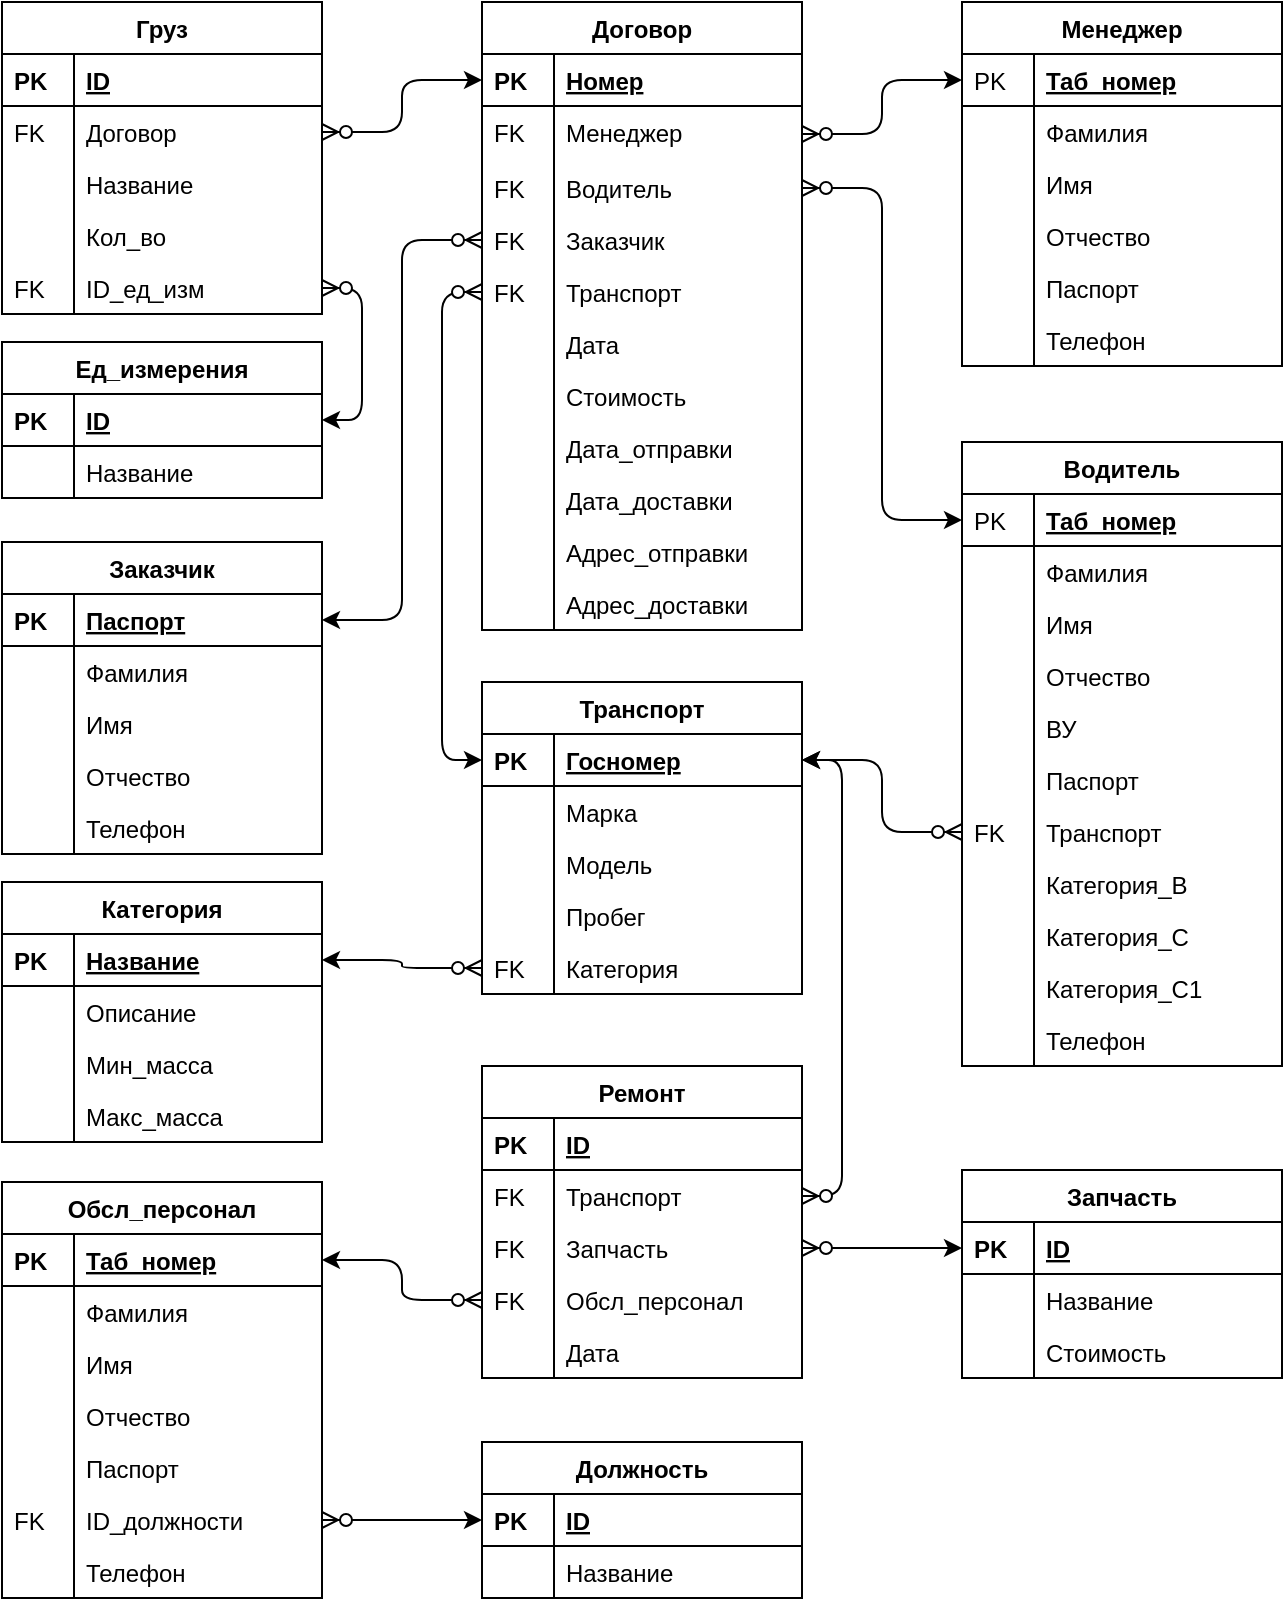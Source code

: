 <mxfile version="13.7.4" type="device"><diagram id="C5RBs43oDa-KdzZeNtuy" name="Page-1"><mxGraphModel dx="1102" dy="611" grid="1" gridSize="10" guides="1" tooltips="1" connect="1" arrows="1" fold="1" page="1" pageScale="1" pageWidth="827" pageHeight="1169" math="0" shadow="0"><root><mxCell id="WIyWlLk6GJQsqaUBKTNV-0"/><mxCell id="WIyWlLk6GJQsqaUBKTNV-1" parent="WIyWlLk6GJQsqaUBKTNV-0"/><mxCell id="RZbKAuipGqXFGb74B5zi-133" value="" style="edgeStyle=orthogonalEdgeStyle;fontSize=12;html=1;endArrow=ERzeroToMany;entryX=0;entryY=0.5;entryDx=0;entryDy=0;endFill=1;startArrow=classic;startFill=1;exitX=1;exitY=0.5;exitDx=0;exitDy=0;" parent="WIyWlLk6GJQsqaUBKTNV-1" source="zkfFHV4jXpPFQw0GAbJ--65" target="CjXxwlO8JUuHFQTUAsa9-0" edge="1"><mxGeometry width="100" height="100" relative="1" as="geometry"><mxPoint x="440" y="290" as="sourcePoint"/><mxPoint x="340" y="320" as="targetPoint"/></mxGeometry></mxCell><mxCell id="RZbKAuipGqXFGb74B5zi-134" value="" style="edgeStyle=orthogonalEdgeStyle;fontSize=12;html=1;endArrow=classic;entryX=0;entryY=0.5;entryDx=0;entryDy=0;exitX=1;exitY=0.5;exitDx=0;exitDy=0;startArrow=ERzeroToMany;startFill=1;endFill=1;" parent="WIyWlLk6GJQsqaUBKTNV-1" source="RZbKAuipGqXFGb74B5zi-53" target="RZbKAuipGqXFGb74B5zi-86" edge="1"><mxGeometry width="100" height="100" relative="1" as="geometry"><mxPoint x="240" y="420" as="sourcePoint"/><mxPoint x="340" y="320" as="targetPoint"/></mxGeometry></mxCell><mxCell id="RZbKAuipGqXFGb74B5zi-135" value="" style="edgeStyle=orthogonalEdgeStyle;fontSize=12;html=1;endArrow=ERzeroToMany;entryX=0;entryY=0.5;entryDx=0;entryDy=0;exitX=1;exitY=0.5;exitDx=0;exitDy=0;endFill=1;startArrow=classic;startFill=1;" parent="WIyWlLk6GJQsqaUBKTNV-1" source="RZbKAuipGqXFGb74B5zi-71" target="RZbKAuipGqXFGb74B5zi-47" edge="1"><mxGeometry width="100" height="100" relative="1" as="geometry"><mxPoint x="240" y="420" as="sourcePoint"/><mxPoint x="340" y="320" as="targetPoint"/></mxGeometry></mxCell><mxCell id="RZbKAuipGqXFGb74B5zi-167" value="" style="edgeStyle=orthogonalEdgeStyle;fontSize=12;html=1;endArrow=classic;endFill=1;entryX=0;entryY=0.5;entryDx=0;entryDy=0;exitX=1;exitY=0.5;exitDx=0;exitDy=0;startArrow=ERzeroToMany;startFill=1;" parent="WIyWlLk6GJQsqaUBKTNV-1" source="jevWr8LiIsWXR-CzZuNq-73" target="zkfFHV4jXpPFQw0GAbJ--52" edge="1"><mxGeometry width="100" height="100" relative="1" as="geometry"><mxPoint x="350" y="360" as="sourcePoint"/><mxPoint x="450" y="260" as="targetPoint"/></mxGeometry></mxCell><mxCell id="RZbKAuipGqXFGb74B5zi-168" value="" style="edgeStyle=orthogonalEdgeStyle;fontSize=12;html=1;endArrow=ERzeroToMany;startArrow=classic;entryX=0;entryY=0.5;entryDx=0;entryDy=0;exitX=1;exitY=0.5;exitDx=0;exitDy=0;endFill=1;startFill=1;" parent="WIyWlLk6GJQsqaUBKTNV-1" source="zkfFHV4jXpPFQw0GAbJ--57" target="jevWr8LiIsWXR-CzZuNq-69" edge="1"><mxGeometry width="100" height="100" relative="1" as="geometry"><mxPoint x="350" y="360" as="sourcePoint"/><mxPoint x="450" y="260" as="targetPoint"/></mxGeometry></mxCell><mxCell id="Z0otHG2LGs4VJHUbk3D7-0" value="" style="edgeStyle=orthogonalEdgeStyle;fontSize=12;html=1;endArrow=classic;endFill=1;startArrow=ERzeroToMany;entryX=0;entryY=0.5;entryDx=0;entryDy=0;exitX=1;exitY=0.5;exitDx=0;exitDy=0;startFill=1;" parent="WIyWlLk6GJQsqaUBKTNV-1" source="wtyavFzoQzrMQ3K-B1Er-0" target="RZbKAuipGqXFGb74B5zi-41" edge="1"><mxGeometry width="100" height="100" relative="1" as="geometry"><mxPoint x="360" y="510" as="sourcePoint"/><mxPoint x="280" y="584" as="targetPoint"/></mxGeometry></mxCell><mxCell id="iIeHCqBe3gL5eVIKo6hS-34" style="edgeStyle=orthogonalEdgeStyle;rounded=1;orthogonalLoop=1;jettySize=auto;html=1;exitX=1;exitY=0.5;exitDx=0;exitDy=0;entryX=0;entryY=0.5;entryDx=0;entryDy=0;endArrow=ERzeroToMany;endFill=1;startArrow=classic;startFill=1;" parent="WIyWlLk6GJQsqaUBKTNV-1" source="iIeHCqBe3gL5eVIKo6hS-20" target="zkfFHV4jXpPFQw0GAbJ--69" edge="1"><mxGeometry relative="1" as="geometry"/></mxCell><mxCell id="wtyavFzoQzrMQ3K-B1Er-4" style="edgeStyle=orthogonalEdgeStyle;rounded=1;orthogonalLoop=1;jettySize=auto;html=1;exitX=1;exitY=0.5;exitDx=0;exitDy=0;entryX=0;entryY=0.5;entryDx=0;entryDy=0;endArrow=classic;endFill=1;startArrow=ERzeroToMany;startFill=1;" parent="WIyWlLk6GJQsqaUBKTNV-1" source="RZbKAuipGqXFGb74B5zi-51" target="RZbKAuipGqXFGb74B5zi-56" edge="1"><mxGeometry relative="1" as="geometry"/></mxCell><mxCell id="RZbKAuipGqXFGb74B5zi-85" value="Менеджер" style="swimlane;fontStyle=1;childLayout=stackLayout;horizontal=1;startSize=26;horizontalStack=0;resizeParent=1;resizeLast=0;collapsible=1;marginBottom=0;rounded=0;shadow=0;strokeWidth=1;" parent="WIyWlLk6GJQsqaUBKTNV-1" vertex="1"><mxGeometry x="520" y="40" width="160" height="182" as="geometry"><mxRectangle x="260" y="270" width="160" height="26" as="alternateBounds"/></mxGeometry></mxCell><mxCell id="RZbKAuipGqXFGb74B5zi-86" value="Таб_номер" style="shape=partialRectangle;top=0;left=0;right=0;bottom=1;align=left;verticalAlign=top;fillColor=none;spacingLeft=40;spacingRight=4;overflow=hidden;rotatable=0;points=[[0,0.5],[1,0.5]];portConstraint=eastwest;dropTarget=0;rounded=0;shadow=0;strokeWidth=1;fontStyle=5" parent="RZbKAuipGqXFGb74B5zi-85" vertex="1"><mxGeometry y="26" width="160" height="26" as="geometry"/></mxCell><mxCell id="RZbKAuipGqXFGb74B5zi-87" value="PK" style="shape=partialRectangle;top=0;left=0;bottom=0;fillColor=none;align=left;verticalAlign=top;spacingLeft=4;spacingRight=4;overflow=hidden;rotatable=0;points=[];portConstraint=eastwest;part=1;" parent="RZbKAuipGqXFGb74B5zi-86" vertex="1" connectable="0"><mxGeometry width="36" height="26" as="geometry"/></mxCell><mxCell id="RZbKAuipGqXFGb74B5zi-88" value="Фамилия" style="shape=partialRectangle;top=0;left=0;right=0;bottom=0;align=left;verticalAlign=top;fillColor=none;spacingLeft=40;spacingRight=4;overflow=hidden;rotatable=0;points=[[0,0.5],[1,0.5]];portConstraint=eastwest;dropTarget=0;rounded=0;shadow=0;strokeWidth=1;" parent="RZbKAuipGqXFGb74B5zi-85" vertex="1"><mxGeometry y="52" width="160" height="26" as="geometry"/></mxCell><mxCell id="RZbKAuipGqXFGb74B5zi-89" value="" style="shape=partialRectangle;top=0;left=0;bottom=0;fillColor=none;align=left;verticalAlign=top;spacingLeft=4;spacingRight=4;overflow=hidden;rotatable=0;points=[];portConstraint=eastwest;part=1;" parent="RZbKAuipGqXFGb74B5zi-88" vertex="1" connectable="0"><mxGeometry width="36" height="26" as="geometry"/></mxCell><mxCell id="RZbKAuipGqXFGb74B5zi-90" value="Имя" style="shape=partialRectangle;top=0;left=0;right=0;bottom=0;align=left;verticalAlign=top;fillColor=none;spacingLeft=40;spacingRight=4;overflow=hidden;rotatable=0;points=[[0,0.5],[1,0.5]];portConstraint=eastwest;dropTarget=0;rounded=0;shadow=0;strokeWidth=1;" parent="RZbKAuipGqXFGb74B5zi-85" vertex="1"><mxGeometry y="78" width="160" height="26" as="geometry"/></mxCell><mxCell id="RZbKAuipGqXFGb74B5zi-91" value="" style="shape=partialRectangle;top=0;left=0;bottom=0;fillColor=none;align=left;verticalAlign=top;spacingLeft=4;spacingRight=4;overflow=hidden;rotatable=0;points=[];portConstraint=eastwest;part=1;" parent="RZbKAuipGqXFGb74B5zi-90" vertex="1" connectable="0"><mxGeometry width="36" height="26" as="geometry"/></mxCell><mxCell id="RZbKAuipGqXFGb74B5zi-92" value="Отчество" style="shape=partialRectangle;top=0;left=0;right=0;bottom=0;align=left;verticalAlign=top;fillColor=none;spacingLeft=40;spacingRight=4;overflow=hidden;rotatable=0;points=[[0,0.5],[1,0.5]];portConstraint=eastwest;dropTarget=0;rounded=0;shadow=0;strokeWidth=1;" parent="RZbKAuipGqXFGb74B5zi-85" vertex="1"><mxGeometry y="104" width="160" height="26" as="geometry"/></mxCell><mxCell id="RZbKAuipGqXFGb74B5zi-93" value="" style="shape=partialRectangle;top=0;left=0;bottom=0;fillColor=none;align=left;verticalAlign=top;spacingLeft=4;spacingRight=4;overflow=hidden;rotatable=0;points=[];portConstraint=eastwest;part=1;" parent="RZbKAuipGqXFGb74B5zi-92" vertex="1" connectable="0"><mxGeometry width="36" height="26" as="geometry"/></mxCell><mxCell id="iIeHCqBe3gL5eVIKo6hS-0" value="Паспорт" style="shape=partialRectangle;top=0;left=0;right=0;bottom=0;align=left;verticalAlign=top;fillColor=none;spacingLeft=40;spacingRight=4;overflow=hidden;rotatable=0;points=[[0,0.5],[1,0.5]];portConstraint=eastwest;dropTarget=0;rounded=0;shadow=0;strokeWidth=1;" parent="RZbKAuipGqXFGb74B5zi-85" vertex="1"><mxGeometry y="130" width="160" height="26" as="geometry"/></mxCell><mxCell id="iIeHCqBe3gL5eVIKo6hS-1" value="" style="shape=partialRectangle;top=0;left=0;bottom=0;fillColor=none;align=left;verticalAlign=top;spacingLeft=4;spacingRight=4;overflow=hidden;rotatable=0;points=[];portConstraint=eastwest;part=1;" parent="iIeHCqBe3gL5eVIKo6hS-0" vertex="1" connectable="0"><mxGeometry width="36" height="26" as="geometry"/></mxCell><mxCell id="iIeHCqBe3gL5eVIKo6hS-4" value="Телефон" style="shape=partialRectangle;top=0;left=0;right=0;bottom=0;align=left;verticalAlign=top;fillColor=none;spacingLeft=40;spacingRight=4;overflow=hidden;rotatable=0;points=[[0,0.5],[1,0.5]];portConstraint=eastwest;dropTarget=0;rounded=0;shadow=0;strokeWidth=1;" parent="RZbKAuipGqXFGb74B5zi-85" vertex="1"><mxGeometry y="156" width="160" height="26" as="geometry"/></mxCell><mxCell id="iIeHCqBe3gL5eVIKo6hS-5" value="" style="shape=partialRectangle;top=0;left=0;bottom=0;fillColor=none;align=left;verticalAlign=top;spacingLeft=4;spacingRight=4;overflow=hidden;rotatable=0;points=[];portConstraint=eastwest;part=1;" parent="iIeHCqBe3gL5eVIKo6hS-4" vertex="1" connectable="0"><mxGeometry width="36" height="26" as="geometry"/></mxCell><mxCell id="RZbKAuipGqXFGb74B5zi-40" value="Договор" style="swimlane;fontStyle=1;childLayout=stackLayout;horizontal=1;startSize=26;horizontalStack=0;resizeParent=1;resizeLast=0;collapsible=1;marginBottom=0;rounded=0;shadow=0;strokeWidth=1;" parent="WIyWlLk6GJQsqaUBKTNV-1" vertex="1"><mxGeometry x="280" y="40" width="160" height="314" as="geometry"><mxRectangle x="260" y="270" width="160" height="26" as="alternateBounds"/></mxGeometry></mxCell><mxCell id="RZbKAuipGqXFGb74B5zi-41" value="Номер" style="shape=partialRectangle;top=0;left=0;right=0;bottom=1;align=left;verticalAlign=top;fillColor=none;spacingLeft=40;spacingRight=4;overflow=hidden;rotatable=0;points=[[0,0.5],[1,0.5]];portConstraint=eastwest;dropTarget=0;rounded=0;shadow=0;strokeWidth=1;fontStyle=5" parent="RZbKAuipGqXFGb74B5zi-40" vertex="1"><mxGeometry y="26" width="160" height="26" as="geometry"/></mxCell><mxCell id="RZbKAuipGqXFGb74B5zi-42" value="PK" style="shape=partialRectangle;top=0;left=0;bottom=0;fillColor=none;align=left;verticalAlign=top;spacingLeft=4;spacingRight=4;overflow=hidden;rotatable=0;points=[];portConstraint=eastwest;part=1;fontStyle=1" parent="RZbKAuipGqXFGb74B5zi-41" vertex="1" connectable="0"><mxGeometry width="36" height="26" as="geometry"/></mxCell><mxCell id="RZbKAuipGqXFGb74B5zi-53" value="Менеджер" style="shape=partialRectangle;top=0;left=0;right=0;bottom=0;align=left;verticalAlign=top;fillColor=none;spacingLeft=40;spacingRight=4;overflow=hidden;rotatable=0;points=[[0,0.5],[1,0.5]];portConstraint=eastwest;dropTarget=0;rounded=0;shadow=0;strokeWidth=1;" parent="RZbKAuipGqXFGb74B5zi-40" vertex="1"><mxGeometry y="52" width="160" height="28" as="geometry"/></mxCell><mxCell id="RZbKAuipGqXFGb74B5zi-54" value="FK" style="shape=partialRectangle;top=0;left=0;bottom=0;fillColor=none;align=left;verticalAlign=top;spacingLeft=4;spacingRight=4;overflow=hidden;rotatable=0;points=[];portConstraint=eastwest;part=1;" parent="RZbKAuipGqXFGb74B5zi-53" vertex="1" connectable="0"><mxGeometry width="36" height="28" as="geometry"/></mxCell><mxCell id="RZbKAuipGqXFGb74B5zi-51" value="Водитель" style="shape=partialRectangle;top=0;left=0;right=0;bottom=0;align=left;verticalAlign=top;fillColor=none;spacingLeft=40;spacingRight=4;overflow=hidden;rotatable=0;points=[[0,0.5],[1,0.5]];portConstraint=eastwest;dropTarget=0;rounded=0;shadow=0;strokeWidth=1;" parent="RZbKAuipGqXFGb74B5zi-40" vertex="1"><mxGeometry y="80" width="160" height="26" as="geometry"/></mxCell><mxCell id="RZbKAuipGqXFGb74B5zi-52" value="FK" style="shape=partialRectangle;top=0;left=0;bottom=0;fillColor=none;align=left;verticalAlign=top;spacingLeft=4;spacingRight=4;overflow=hidden;rotatable=0;points=[];portConstraint=eastwest;part=1;" parent="RZbKAuipGqXFGb74B5zi-51" vertex="1" connectable="0"><mxGeometry width="36" height="26" as="geometry"/></mxCell><mxCell id="RZbKAuipGqXFGb74B5zi-47" value="Заказчик" style="shape=partialRectangle;top=0;left=0;right=0;bottom=0;align=left;verticalAlign=top;fillColor=none;spacingLeft=40;spacingRight=4;overflow=hidden;rotatable=0;points=[[0,0.5],[1,0.5]];portConstraint=eastwest;dropTarget=0;rounded=0;shadow=0;strokeWidth=1;" parent="RZbKAuipGqXFGb74B5zi-40" vertex="1"><mxGeometry y="106" width="160" height="26" as="geometry"/></mxCell><mxCell id="RZbKAuipGqXFGb74B5zi-48" value="FK" style="shape=partialRectangle;top=0;left=0;bottom=0;fillColor=none;align=left;verticalAlign=top;spacingLeft=4;spacingRight=4;overflow=hidden;rotatable=0;points=[];portConstraint=eastwest;part=1;" parent="RZbKAuipGqXFGb74B5zi-47" vertex="1" connectable="0"><mxGeometry width="36" height="26" as="geometry"/></mxCell><mxCell id="RZbKAuipGqXFGb74B5zi-49" value="Транспорт" style="shape=partialRectangle;top=0;left=0;right=0;bottom=0;align=left;verticalAlign=top;fillColor=none;spacingLeft=40;spacingRight=4;overflow=hidden;rotatable=0;points=[[0,0.5],[1,0.5]];portConstraint=eastwest;dropTarget=0;rounded=0;shadow=0;strokeWidth=1;" parent="RZbKAuipGqXFGb74B5zi-40" vertex="1"><mxGeometry y="132" width="160" height="26" as="geometry"/></mxCell><mxCell id="RZbKAuipGqXFGb74B5zi-50" value="FK" style="shape=partialRectangle;top=0;left=0;bottom=0;fillColor=none;align=left;verticalAlign=top;spacingLeft=4;spacingRight=4;overflow=hidden;rotatable=0;points=[];portConstraint=eastwest;part=1;" parent="RZbKAuipGqXFGb74B5zi-49" vertex="1" connectable="0"><mxGeometry width="36" height="26" as="geometry"/></mxCell><mxCell id="iIeHCqBe3gL5eVIKo6hS-57" value="Дата" style="shape=partialRectangle;top=0;left=0;right=0;bottom=0;align=left;verticalAlign=top;fillColor=none;spacingLeft=40;spacingRight=4;overflow=hidden;rotatable=0;points=[[0,0.5],[1,0.5]];portConstraint=eastwest;dropTarget=0;rounded=0;shadow=0;strokeWidth=1;" parent="RZbKAuipGqXFGb74B5zi-40" vertex="1"><mxGeometry y="158" width="160" height="26" as="geometry"/></mxCell><mxCell id="iIeHCqBe3gL5eVIKo6hS-58" value="" style="shape=partialRectangle;top=0;left=0;bottom=0;fillColor=none;align=left;verticalAlign=top;spacingLeft=4;spacingRight=4;overflow=hidden;rotatable=0;points=[];portConstraint=eastwest;part=1;" parent="iIeHCqBe3gL5eVIKo6hS-57" vertex="1" connectable="0"><mxGeometry width="36" height="26" as="geometry"/></mxCell><mxCell id="iIeHCqBe3gL5eVIKo6hS-43" value="Стоимость" style="shape=partialRectangle;top=0;left=0;right=0;bottom=0;align=left;verticalAlign=top;fillColor=none;spacingLeft=40;spacingRight=4;overflow=hidden;rotatable=0;points=[[0,0.5],[1,0.5]];portConstraint=eastwest;dropTarget=0;rounded=0;shadow=0;strokeWidth=1;" parent="RZbKAuipGqXFGb74B5zi-40" vertex="1"><mxGeometry y="184" width="160" height="26" as="geometry"/></mxCell><mxCell id="iIeHCqBe3gL5eVIKo6hS-44" value="" style="shape=partialRectangle;top=0;left=0;bottom=0;fillColor=none;align=left;verticalAlign=top;spacingLeft=4;spacingRight=4;overflow=hidden;rotatable=0;points=[];portConstraint=eastwest;part=1;" parent="iIeHCqBe3gL5eVIKo6hS-43" vertex="1" connectable="0"><mxGeometry width="36" height="26" as="geometry"/></mxCell><mxCell id="RZbKAuipGqXFGb74B5zi-184" value="Дата_отправки" style="shape=partialRectangle;top=0;left=0;right=0;bottom=0;align=left;verticalAlign=top;fillColor=none;spacingLeft=40;spacingRight=4;overflow=hidden;rotatable=0;points=[[0,0.5],[1,0.5]];portConstraint=eastwest;dropTarget=0;rounded=0;shadow=0;strokeWidth=1;" parent="RZbKAuipGqXFGb74B5zi-40" vertex="1"><mxGeometry y="210" width="160" height="26" as="geometry"/></mxCell><mxCell id="RZbKAuipGqXFGb74B5zi-185" value="" style="shape=partialRectangle;top=0;left=0;bottom=0;fillColor=none;align=left;verticalAlign=top;spacingLeft=4;spacingRight=4;overflow=hidden;rotatable=0;points=[];portConstraint=eastwest;part=1;" parent="RZbKAuipGqXFGb74B5zi-184" vertex="1" connectable="0"><mxGeometry width="36" height="26" as="geometry"/></mxCell><mxCell id="RZbKAuipGqXFGb74B5zi-43" value="Дата_доставки" style="shape=partialRectangle;top=0;left=0;right=0;bottom=0;align=left;verticalAlign=top;fillColor=none;spacingLeft=40;spacingRight=4;overflow=hidden;rotatable=0;points=[[0,0.5],[1,0.5]];portConstraint=eastwest;dropTarget=0;rounded=0;shadow=0;strokeWidth=1;" parent="RZbKAuipGqXFGb74B5zi-40" vertex="1"><mxGeometry y="236" width="160" height="26" as="geometry"/></mxCell><mxCell id="RZbKAuipGqXFGb74B5zi-44" value="" style="shape=partialRectangle;top=0;left=0;bottom=0;fillColor=none;align=left;verticalAlign=top;spacingLeft=4;spacingRight=4;overflow=hidden;rotatable=0;points=[];portConstraint=eastwest;part=1;" parent="RZbKAuipGqXFGb74B5zi-43" vertex="1" connectable="0"><mxGeometry width="36" height="26" as="geometry"/></mxCell><mxCell id="iIeHCqBe3gL5eVIKo6hS-59" value="Адрес_отправки" style="shape=partialRectangle;top=0;left=0;right=0;bottom=0;align=left;verticalAlign=top;fillColor=none;spacingLeft=40;spacingRight=4;overflow=hidden;rotatable=0;points=[[0,0.5],[1,0.5]];portConstraint=eastwest;dropTarget=0;rounded=0;shadow=0;strokeWidth=1;" parent="RZbKAuipGqXFGb74B5zi-40" vertex="1"><mxGeometry y="262" width="160" height="26" as="geometry"/></mxCell><mxCell id="iIeHCqBe3gL5eVIKo6hS-60" value="" style="shape=partialRectangle;top=0;left=0;bottom=0;fillColor=none;align=left;verticalAlign=top;spacingLeft=4;spacingRight=4;overflow=hidden;rotatable=0;points=[];portConstraint=eastwest;part=1;" parent="iIeHCqBe3gL5eVIKo6hS-59" vertex="1" connectable="0"><mxGeometry width="36" height="26" as="geometry"/></mxCell><mxCell id="6SCADVJIrrYmGgdTXwZJ-0" value="Адрес_доставки" style="shape=partialRectangle;top=0;left=0;right=0;bottom=0;align=left;verticalAlign=top;fillColor=none;spacingLeft=40;spacingRight=4;overflow=hidden;rotatable=0;points=[[0,0.5],[1,0.5]];portConstraint=eastwest;dropTarget=0;rounded=0;shadow=0;strokeWidth=1;" parent="RZbKAuipGqXFGb74B5zi-40" vertex="1"><mxGeometry y="288" width="160" height="26" as="geometry"/></mxCell><mxCell id="6SCADVJIrrYmGgdTXwZJ-1" value="" style="shape=partialRectangle;top=0;left=0;bottom=0;fillColor=none;align=left;verticalAlign=top;spacingLeft=4;spacingRight=4;overflow=hidden;rotatable=0;points=[];portConstraint=eastwest;part=1;" parent="6SCADVJIrrYmGgdTXwZJ-0" vertex="1" connectable="0"><mxGeometry width="36" height="26" as="geometry"/></mxCell><mxCell id="RZbKAuipGqXFGb74B5zi-100" value="Груз" style="swimlane;fontStyle=1;childLayout=stackLayout;horizontal=1;startSize=26;horizontalStack=0;resizeParent=1;resizeLast=0;collapsible=1;marginBottom=0;rounded=0;shadow=0;strokeWidth=1;" parent="WIyWlLk6GJQsqaUBKTNV-1" vertex="1"><mxGeometry x="40" y="40" width="160" height="156" as="geometry"><mxRectangle x="260" y="270" width="160" height="26" as="alternateBounds"/></mxGeometry></mxCell><mxCell id="RZbKAuipGqXFGb74B5zi-101" value="ID" style="shape=partialRectangle;top=0;left=0;right=0;bottom=1;align=left;verticalAlign=top;fillColor=none;spacingLeft=40;spacingRight=4;overflow=hidden;rotatable=0;points=[[0,0.5],[1,0.5]];portConstraint=eastwest;dropTarget=0;rounded=0;shadow=0;strokeWidth=1;fontStyle=5" parent="RZbKAuipGqXFGb74B5zi-100" vertex="1"><mxGeometry y="26" width="160" height="26" as="geometry"/></mxCell><mxCell id="RZbKAuipGqXFGb74B5zi-102" value="PK" style="shape=partialRectangle;top=0;left=0;bottom=0;fillColor=none;align=left;verticalAlign=top;spacingLeft=4;spacingRight=4;overflow=hidden;rotatable=0;points=[];portConstraint=eastwest;part=1;fontStyle=1" parent="RZbKAuipGqXFGb74B5zi-101" vertex="1" connectable="0"><mxGeometry width="36" height="26" as="geometry"/></mxCell><mxCell id="wtyavFzoQzrMQ3K-B1Er-0" value="Договор" style="shape=partialRectangle;top=0;left=0;right=0;bottom=0;align=left;verticalAlign=top;fillColor=none;spacingLeft=40;spacingRight=4;overflow=hidden;rotatable=0;points=[[0,0.5],[1,0.5]];portConstraint=eastwest;dropTarget=0;rounded=0;shadow=0;strokeWidth=1;" parent="RZbKAuipGqXFGb74B5zi-100" vertex="1"><mxGeometry y="52" width="160" height="26" as="geometry"/></mxCell><mxCell id="wtyavFzoQzrMQ3K-B1Er-1" value="FK" style="shape=partialRectangle;top=0;left=0;bottom=0;fillColor=none;align=left;verticalAlign=top;spacingLeft=4;spacingRight=4;overflow=hidden;rotatable=0;points=[];portConstraint=eastwest;part=1;" parent="wtyavFzoQzrMQ3K-B1Er-0" vertex="1" connectable="0"><mxGeometry width="36" height="26" as="geometry"/></mxCell><mxCell id="RZbKAuipGqXFGb74B5zi-103" value="Название" style="shape=partialRectangle;top=0;left=0;right=0;bottom=0;align=left;verticalAlign=top;fillColor=none;spacingLeft=40;spacingRight=4;overflow=hidden;rotatable=0;points=[[0,0.5],[1,0.5]];portConstraint=eastwest;dropTarget=0;rounded=0;shadow=0;strokeWidth=1;" parent="RZbKAuipGqXFGb74B5zi-100" vertex="1"><mxGeometry y="78" width="160" height="26" as="geometry"/></mxCell><mxCell id="RZbKAuipGqXFGb74B5zi-104" value="" style="shape=partialRectangle;top=0;left=0;bottom=0;fillColor=none;align=left;verticalAlign=top;spacingLeft=4;spacingRight=4;overflow=hidden;rotatable=0;points=[];portConstraint=eastwest;part=1;" parent="RZbKAuipGqXFGb74B5zi-103" vertex="1" connectable="0"><mxGeometry width="36" height="26" as="geometry"/></mxCell><mxCell id="wtyavFzoQzrMQ3K-B1Er-2" value="Кол_во" style="shape=partialRectangle;top=0;left=0;right=0;bottom=0;align=left;verticalAlign=top;fillColor=none;spacingLeft=40;spacingRight=4;overflow=hidden;rotatable=0;points=[[0,0.5],[1,0.5]];portConstraint=eastwest;dropTarget=0;rounded=0;shadow=0;strokeWidth=1;" parent="RZbKAuipGqXFGb74B5zi-100" vertex="1"><mxGeometry y="104" width="160" height="26" as="geometry"/></mxCell><mxCell id="wtyavFzoQzrMQ3K-B1Er-3" value="" style="shape=partialRectangle;top=0;left=0;bottom=0;fillColor=none;align=left;verticalAlign=top;spacingLeft=4;spacingRight=4;overflow=hidden;rotatable=0;points=[];portConstraint=eastwest;part=1;" parent="wtyavFzoQzrMQ3K-B1Er-2" vertex="1" connectable="0"><mxGeometry width="36" height="26" as="geometry"/></mxCell><mxCell id="iIeHCqBe3gL5eVIKo6hS-45" value="ID_ед_изм" style="shape=partialRectangle;top=0;left=0;right=0;bottom=0;align=left;verticalAlign=top;fillColor=none;spacingLeft=40;spacingRight=4;overflow=hidden;rotatable=0;points=[[0,0.5],[1,0.5]];portConstraint=eastwest;dropTarget=0;rounded=0;shadow=0;strokeWidth=1;" parent="RZbKAuipGqXFGb74B5zi-100" vertex="1"><mxGeometry y="130" width="160" height="26" as="geometry"/></mxCell><mxCell id="iIeHCqBe3gL5eVIKo6hS-46" value="FK" style="shape=partialRectangle;top=0;left=0;bottom=0;fillColor=none;align=left;verticalAlign=top;spacingLeft=4;spacingRight=4;overflow=hidden;rotatable=0;points=[];portConstraint=eastwest;part=1;" parent="iIeHCqBe3gL5eVIKo6hS-45" vertex="1" connectable="0"><mxGeometry width="36" height="26" as="geometry"/></mxCell><mxCell id="RZbKAuipGqXFGb74B5zi-55" value="Водитель" style="swimlane;fontStyle=1;childLayout=stackLayout;horizontal=1;startSize=26;horizontalStack=0;resizeParent=1;resizeLast=0;collapsible=1;marginBottom=0;rounded=0;shadow=0;strokeWidth=1;" parent="WIyWlLk6GJQsqaUBKTNV-1" vertex="1"><mxGeometry x="520" y="260" width="160" height="312" as="geometry"><mxRectangle x="260" y="270" width="160" height="26" as="alternateBounds"/></mxGeometry></mxCell><mxCell id="RZbKAuipGqXFGb74B5zi-56" value="Таб_номер" style="shape=partialRectangle;top=0;left=0;right=0;bottom=1;align=left;verticalAlign=top;fillColor=none;spacingLeft=40;spacingRight=4;overflow=hidden;rotatable=0;points=[[0,0.5],[1,0.5]];portConstraint=eastwest;dropTarget=0;rounded=0;shadow=0;strokeWidth=1;fontStyle=5" parent="RZbKAuipGqXFGb74B5zi-55" vertex="1"><mxGeometry y="26" width="160" height="26" as="geometry"/></mxCell><mxCell id="RZbKAuipGqXFGb74B5zi-57" value="PK" style="shape=partialRectangle;top=0;left=0;bottom=0;fillColor=none;align=left;verticalAlign=top;spacingLeft=4;spacingRight=4;overflow=hidden;rotatable=0;points=[];portConstraint=eastwest;part=1;" parent="RZbKAuipGqXFGb74B5zi-56" vertex="1" connectable="0"><mxGeometry width="36" height="26" as="geometry"/></mxCell><mxCell id="RZbKAuipGqXFGb74B5zi-58" value="Фамилия" style="shape=partialRectangle;top=0;left=0;right=0;bottom=0;align=left;verticalAlign=top;fillColor=none;spacingLeft=40;spacingRight=4;overflow=hidden;rotatable=0;points=[[0,0.5],[1,0.5]];portConstraint=eastwest;dropTarget=0;rounded=0;shadow=0;strokeWidth=1;" parent="RZbKAuipGqXFGb74B5zi-55" vertex="1"><mxGeometry y="52" width="160" height="26" as="geometry"/></mxCell><mxCell id="RZbKAuipGqXFGb74B5zi-59" value="" style="shape=partialRectangle;top=0;left=0;bottom=0;fillColor=none;align=left;verticalAlign=top;spacingLeft=4;spacingRight=4;overflow=hidden;rotatable=0;points=[];portConstraint=eastwest;part=1;" parent="RZbKAuipGqXFGb74B5zi-58" vertex="1" connectable="0"><mxGeometry width="36" height="26" as="geometry"/></mxCell><mxCell id="RZbKAuipGqXFGb74B5zi-60" value="Имя" style="shape=partialRectangle;top=0;left=0;right=0;bottom=0;align=left;verticalAlign=top;fillColor=none;spacingLeft=40;spacingRight=4;overflow=hidden;rotatable=0;points=[[0,0.5],[1,0.5]];portConstraint=eastwest;dropTarget=0;rounded=0;shadow=0;strokeWidth=1;" parent="RZbKAuipGqXFGb74B5zi-55" vertex="1"><mxGeometry y="78" width="160" height="26" as="geometry"/></mxCell><mxCell id="RZbKAuipGqXFGb74B5zi-61" value="" style="shape=partialRectangle;top=0;left=0;bottom=0;fillColor=none;align=left;verticalAlign=top;spacingLeft=4;spacingRight=4;overflow=hidden;rotatable=0;points=[];portConstraint=eastwest;part=1;" parent="RZbKAuipGqXFGb74B5zi-60" vertex="1" connectable="0"><mxGeometry width="36" height="26" as="geometry"/></mxCell><mxCell id="RZbKAuipGqXFGb74B5zi-62" value="Отчество" style="shape=partialRectangle;top=0;left=0;right=0;bottom=0;align=left;verticalAlign=top;fillColor=none;spacingLeft=40;spacingRight=4;overflow=hidden;rotatable=0;points=[[0,0.5],[1,0.5]];portConstraint=eastwest;dropTarget=0;rounded=0;shadow=0;strokeWidth=1;" parent="RZbKAuipGqXFGb74B5zi-55" vertex="1"><mxGeometry y="104" width="160" height="26" as="geometry"/></mxCell><mxCell id="RZbKAuipGqXFGb74B5zi-63" value="" style="shape=partialRectangle;top=0;left=0;bottom=0;fillColor=none;align=left;verticalAlign=top;spacingLeft=4;spacingRight=4;overflow=hidden;rotatable=0;points=[];portConstraint=eastwest;part=1;" parent="RZbKAuipGqXFGb74B5zi-62" vertex="1" connectable="0"><mxGeometry width="36" height="26" as="geometry"/></mxCell><mxCell id="RZbKAuipGqXFGb74B5zi-68" value="ВУ" style="shape=partialRectangle;top=0;left=0;right=0;bottom=0;align=left;verticalAlign=top;fillColor=none;spacingLeft=40;spacingRight=4;overflow=hidden;rotatable=0;points=[[0,0.5],[1,0.5]];portConstraint=eastwest;dropTarget=0;rounded=0;shadow=0;strokeWidth=1;" parent="RZbKAuipGqXFGb74B5zi-55" vertex="1"><mxGeometry y="130" width="160" height="26" as="geometry"/></mxCell><mxCell id="RZbKAuipGqXFGb74B5zi-69" value="" style="shape=partialRectangle;top=0;left=0;bottom=0;fillColor=none;align=left;verticalAlign=top;spacingLeft=4;spacingRight=4;overflow=hidden;rotatable=0;points=[];portConstraint=eastwest;part=1;" parent="RZbKAuipGqXFGb74B5zi-68" vertex="1" connectable="0"><mxGeometry width="36" height="26" as="geometry"/></mxCell><mxCell id="iIeHCqBe3gL5eVIKo6hS-6" value="Паспорт" style="shape=partialRectangle;top=0;left=0;right=0;bottom=0;align=left;verticalAlign=top;fillColor=none;spacingLeft=40;spacingRight=4;overflow=hidden;rotatable=0;points=[[0,0.5],[1,0.5]];portConstraint=eastwest;dropTarget=0;rounded=0;shadow=0;strokeWidth=1;" parent="RZbKAuipGqXFGb74B5zi-55" vertex="1"><mxGeometry y="156" width="160" height="26" as="geometry"/></mxCell><mxCell id="iIeHCqBe3gL5eVIKo6hS-7" value="" style="shape=partialRectangle;top=0;left=0;bottom=0;fillColor=none;align=left;verticalAlign=top;spacingLeft=4;spacingRight=4;overflow=hidden;rotatable=0;points=[];portConstraint=eastwest;part=1;" parent="iIeHCqBe3gL5eVIKo6hS-6" vertex="1" connectable="0"><mxGeometry width="36" height="26" as="geometry"/></mxCell><mxCell id="CjXxwlO8JUuHFQTUAsa9-0" value="Транспорт" style="shape=partialRectangle;top=0;left=0;right=0;bottom=0;align=left;verticalAlign=top;fillColor=none;spacingLeft=40;spacingRight=4;overflow=hidden;rotatable=0;points=[[0,0.5],[1,0.5]];portConstraint=eastwest;dropTarget=0;rounded=0;shadow=0;strokeWidth=1;" parent="RZbKAuipGqXFGb74B5zi-55" vertex="1"><mxGeometry y="182" width="160" height="26" as="geometry"/></mxCell><mxCell id="CjXxwlO8JUuHFQTUAsa9-1" value="FK" style="shape=partialRectangle;top=0;left=0;bottom=0;fillColor=none;align=left;verticalAlign=top;spacingLeft=4;spacingRight=4;overflow=hidden;rotatable=0;points=[];portConstraint=eastwest;part=1;" parent="CjXxwlO8JUuHFQTUAsa9-0" vertex="1" connectable="0"><mxGeometry width="36" height="26" as="geometry"/></mxCell><mxCell id="iIeHCqBe3gL5eVIKo6hS-8" value="Категория_B" style="shape=partialRectangle;top=0;left=0;right=0;bottom=0;align=left;verticalAlign=top;fillColor=none;spacingLeft=40;spacingRight=4;overflow=hidden;rotatable=0;points=[[0,0.5],[1,0.5]];portConstraint=eastwest;dropTarget=0;rounded=0;shadow=0;strokeWidth=1;" parent="RZbKAuipGqXFGb74B5zi-55" vertex="1"><mxGeometry y="208" width="160" height="26" as="geometry"/></mxCell><mxCell id="iIeHCqBe3gL5eVIKo6hS-9" value="" style="shape=partialRectangle;top=0;left=0;bottom=0;fillColor=none;align=left;verticalAlign=top;spacingLeft=4;spacingRight=4;overflow=hidden;rotatable=0;points=[];portConstraint=eastwest;part=1;" parent="iIeHCqBe3gL5eVIKo6hS-8" vertex="1" connectable="0"><mxGeometry width="36" height="26" as="geometry"/></mxCell><mxCell id="iIeHCqBe3gL5eVIKo6hS-11" value="Категория_C" style="shape=partialRectangle;top=0;left=0;right=0;bottom=0;align=left;verticalAlign=top;fillColor=none;spacingLeft=40;spacingRight=4;overflow=hidden;rotatable=0;points=[[0,0.5],[1,0.5]];portConstraint=eastwest;dropTarget=0;rounded=0;shadow=0;strokeWidth=1;" parent="RZbKAuipGqXFGb74B5zi-55" vertex="1"><mxGeometry y="234" width="160" height="26" as="geometry"/></mxCell><mxCell id="iIeHCqBe3gL5eVIKo6hS-12" value="" style="shape=partialRectangle;top=0;left=0;bottom=0;fillColor=none;align=left;verticalAlign=top;spacingLeft=4;spacingRight=4;overflow=hidden;rotatable=0;points=[];portConstraint=eastwest;part=1;" parent="iIeHCqBe3gL5eVIKo6hS-11" vertex="1" connectable="0"><mxGeometry width="36" height="26" as="geometry"/></mxCell><mxCell id="iIeHCqBe3gL5eVIKo6hS-41" value="Категория_C1" style="shape=partialRectangle;top=0;left=0;right=0;bottom=0;align=left;verticalAlign=top;fillColor=none;spacingLeft=40;spacingRight=4;overflow=hidden;rotatable=0;points=[[0,0.5],[1,0.5]];portConstraint=eastwest;dropTarget=0;rounded=0;shadow=0;strokeWidth=1;" parent="RZbKAuipGqXFGb74B5zi-55" vertex="1"><mxGeometry y="260" width="160" height="26" as="geometry"/></mxCell><mxCell id="iIeHCqBe3gL5eVIKo6hS-42" value="" style="shape=partialRectangle;top=0;left=0;bottom=0;fillColor=none;align=left;verticalAlign=top;spacingLeft=4;spacingRight=4;overflow=hidden;rotatable=0;points=[];portConstraint=eastwest;part=1;" parent="iIeHCqBe3gL5eVIKo6hS-41" vertex="1" connectable="0"><mxGeometry width="36" height="26" as="geometry"/></mxCell><mxCell id="iIeHCqBe3gL5eVIKo6hS-17" value="Телефон" style="shape=partialRectangle;top=0;left=0;right=0;bottom=0;align=left;verticalAlign=top;fillColor=none;spacingLeft=40;spacingRight=4;overflow=hidden;rotatable=0;points=[[0,0.5],[1,0.5]];portConstraint=eastwest;dropTarget=0;rounded=0;shadow=0;strokeWidth=1;" parent="RZbKAuipGqXFGb74B5zi-55" vertex="1"><mxGeometry y="286" width="160" height="26" as="geometry"/></mxCell><mxCell id="iIeHCqBe3gL5eVIKo6hS-18" value="" style="shape=partialRectangle;top=0;left=0;bottom=0;fillColor=none;align=left;verticalAlign=top;spacingLeft=4;spacingRight=4;overflow=hidden;rotatable=0;points=[];portConstraint=eastwest;part=1;" parent="iIeHCqBe3gL5eVIKo6hS-17" vertex="1" connectable="0"><mxGeometry width="36" height="26" as="geometry"/></mxCell><mxCell id="wtyavFzoQzrMQ3K-B1Er-5" style="edgeStyle=orthogonalEdgeStyle;rounded=1;orthogonalLoop=1;jettySize=auto;html=1;exitX=0;exitY=0.5;exitDx=0;exitDy=0;entryX=0;entryY=0.5;entryDx=0;entryDy=0;startArrow=ERzeroToMany;startFill=1;endArrow=classic;endFill=1;" parent="WIyWlLk6GJQsqaUBKTNV-1" source="RZbKAuipGqXFGb74B5zi-49" target="zkfFHV4jXpPFQw0GAbJ--65" edge="1"><mxGeometry relative="1" as="geometry"/></mxCell><mxCell id="wtyavFzoQzrMQ3K-B1Er-6" style="edgeStyle=orthogonalEdgeStyle;rounded=1;orthogonalLoop=1;jettySize=auto;html=1;exitX=1;exitY=0.5;exitDx=0;exitDy=0;entryX=1;entryY=0.5;entryDx=0;entryDy=0;startArrow=ERzeroToMany;startFill=1;endArrow=classic;endFill=1;" parent="WIyWlLk6GJQsqaUBKTNV-1" source="jevWr8LiIsWXR-CzZuNq-71" target="zkfFHV4jXpPFQw0GAbJ--65" edge="1"><mxGeometry relative="1" as="geometry"/></mxCell><mxCell id="zkfFHV4jXpPFQw0GAbJ--56" value="Обсл_персонал" style="swimlane;fontStyle=1;childLayout=stackLayout;horizontal=1;startSize=26;horizontalStack=0;resizeParent=1;resizeLast=0;collapsible=1;marginBottom=0;rounded=0;shadow=0;strokeWidth=1;" parent="WIyWlLk6GJQsqaUBKTNV-1" vertex="1"><mxGeometry x="40" y="630" width="160" height="208" as="geometry"><mxRectangle x="260" y="80" width="160" height="26" as="alternateBounds"/></mxGeometry></mxCell><mxCell id="zkfFHV4jXpPFQw0GAbJ--57" value="Таб_номер" style="shape=partialRectangle;top=0;left=0;right=0;bottom=1;align=left;verticalAlign=top;fillColor=none;spacingLeft=40;spacingRight=4;overflow=hidden;rotatable=0;points=[[0,0.5],[1,0.5]];portConstraint=eastwest;dropTarget=0;rounded=0;shadow=0;strokeWidth=1;fontStyle=5" parent="zkfFHV4jXpPFQw0GAbJ--56" vertex="1"><mxGeometry y="26" width="160" height="26" as="geometry"/></mxCell><mxCell id="zkfFHV4jXpPFQw0GAbJ--58" value="PK" style="shape=partialRectangle;top=0;left=0;bottom=0;fillColor=none;align=left;verticalAlign=top;spacingLeft=4;spacingRight=4;overflow=hidden;rotatable=0;points=[];portConstraint=eastwest;part=1;fontStyle=1" parent="zkfFHV4jXpPFQw0GAbJ--57" vertex="1" connectable="0"><mxGeometry width="36" height="26" as="geometry"/></mxCell><mxCell id="zkfFHV4jXpPFQw0GAbJ--59" value="Фамилия" style="shape=partialRectangle;top=0;left=0;right=0;bottom=0;align=left;verticalAlign=top;fillColor=none;spacingLeft=40;spacingRight=4;overflow=hidden;rotatable=0;points=[[0,0.5],[1,0.5]];portConstraint=eastwest;dropTarget=0;rounded=0;shadow=0;strokeWidth=1;" parent="zkfFHV4jXpPFQw0GAbJ--56" vertex="1"><mxGeometry y="52" width="160" height="26" as="geometry"/></mxCell><mxCell id="zkfFHV4jXpPFQw0GAbJ--60" value="" style="shape=partialRectangle;top=0;left=0;bottom=0;fillColor=none;align=left;verticalAlign=top;spacingLeft=4;spacingRight=4;overflow=hidden;rotatable=0;points=[];portConstraint=eastwest;part=1;" parent="zkfFHV4jXpPFQw0GAbJ--59" vertex="1" connectable="0"><mxGeometry width="36" height="26" as="geometry"/></mxCell><mxCell id="zkfFHV4jXpPFQw0GAbJ--61" value="Имя" style="shape=partialRectangle;top=0;left=0;right=0;bottom=0;align=left;verticalAlign=top;fillColor=none;spacingLeft=40;spacingRight=4;overflow=hidden;rotatable=0;points=[[0,0.5],[1,0.5]];portConstraint=eastwest;dropTarget=0;rounded=0;shadow=0;strokeWidth=1;" parent="zkfFHV4jXpPFQw0GAbJ--56" vertex="1"><mxGeometry y="78" width="160" height="26" as="geometry"/></mxCell><mxCell id="zkfFHV4jXpPFQw0GAbJ--62" value="" style="shape=partialRectangle;top=0;left=0;bottom=0;fillColor=none;align=left;verticalAlign=top;spacingLeft=4;spacingRight=4;overflow=hidden;rotatable=0;points=[];portConstraint=eastwest;part=1;" parent="zkfFHV4jXpPFQw0GAbJ--61" vertex="1" connectable="0"><mxGeometry width="36" height="26" as="geometry"/></mxCell><mxCell id="RZbKAuipGqXFGb74B5zi-12" value="Отчество" style="shape=partialRectangle;top=0;left=0;right=0;bottom=0;align=left;verticalAlign=top;fillColor=none;spacingLeft=40;spacingRight=4;overflow=hidden;rotatable=0;points=[[0,0.5],[1,0.5]];portConstraint=eastwest;dropTarget=0;rounded=0;shadow=0;strokeWidth=1;" parent="zkfFHV4jXpPFQw0GAbJ--56" vertex="1"><mxGeometry y="104" width="160" height="26" as="geometry"/></mxCell><mxCell id="RZbKAuipGqXFGb74B5zi-13" value="" style="shape=partialRectangle;top=0;left=0;bottom=0;fillColor=none;align=left;verticalAlign=top;spacingLeft=4;spacingRight=4;overflow=hidden;rotatable=0;points=[];portConstraint=eastwest;part=1;" parent="RZbKAuipGqXFGb74B5zi-12" vertex="1" connectable="0"><mxGeometry width="36" height="26" as="geometry"/></mxCell><mxCell id="iIeHCqBe3gL5eVIKo6hS-53" value="Паспорт" style="shape=partialRectangle;top=0;left=0;right=0;bottom=0;align=left;verticalAlign=top;fillColor=none;spacingLeft=40;spacingRight=4;overflow=hidden;rotatable=0;points=[[0,0.5],[1,0.5]];portConstraint=eastwest;dropTarget=0;rounded=0;shadow=0;strokeWidth=1;" parent="zkfFHV4jXpPFQw0GAbJ--56" vertex="1"><mxGeometry y="130" width="160" height="26" as="geometry"/></mxCell><mxCell id="iIeHCqBe3gL5eVIKo6hS-54" value="" style="shape=partialRectangle;top=0;left=0;bottom=0;fillColor=none;align=left;verticalAlign=top;spacingLeft=4;spacingRight=4;overflow=hidden;rotatable=0;points=[];portConstraint=eastwest;part=1;" parent="iIeHCqBe3gL5eVIKo6hS-53" vertex="1" connectable="0"><mxGeometry width="36" height="26" as="geometry"/></mxCell><mxCell id="iIeHCqBe3gL5eVIKo6hS-55" value="ID_должности" style="shape=partialRectangle;top=0;left=0;right=0;bottom=0;align=left;verticalAlign=top;fillColor=none;spacingLeft=40;spacingRight=4;overflow=hidden;rotatable=0;points=[[0,0.5],[1,0.5]];portConstraint=eastwest;dropTarget=0;rounded=0;shadow=0;strokeWidth=1;" parent="zkfFHV4jXpPFQw0GAbJ--56" vertex="1"><mxGeometry y="156" width="160" height="26" as="geometry"/></mxCell><mxCell id="iIeHCqBe3gL5eVIKo6hS-56" value="FK" style="shape=partialRectangle;top=0;left=0;bottom=0;fillColor=none;align=left;verticalAlign=top;spacingLeft=4;spacingRight=4;overflow=hidden;rotatable=0;points=[];portConstraint=eastwest;part=1;" parent="iIeHCqBe3gL5eVIKo6hS-55" vertex="1" connectable="0"><mxGeometry width="36" height="26" as="geometry"/></mxCell><mxCell id="RZbKAuipGqXFGb74B5zi-20" value="Телефон" style="shape=partialRectangle;top=0;left=0;right=0;bottom=0;align=left;verticalAlign=top;fillColor=none;spacingLeft=40;spacingRight=4;overflow=hidden;rotatable=0;points=[[0,0.5],[1,0.5]];portConstraint=eastwest;dropTarget=0;rounded=0;shadow=0;strokeWidth=1;" parent="zkfFHV4jXpPFQw0GAbJ--56" vertex="1"><mxGeometry y="182" width="160" height="26" as="geometry"/></mxCell><mxCell id="RZbKAuipGqXFGb74B5zi-21" value="" style="shape=partialRectangle;top=0;left=0;bottom=0;fillColor=none;align=left;verticalAlign=top;spacingLeft=4;spacingRight=4;overflow=hidden;rotatable=0;points=[];portConstraint=eastwest;part=1;" parent="RZbKAuipGqXFGb74B5zi-20" vertex="1" connectable="0"><mxGeometry width="36" height="26" as="geometry"/></mxCell><mxCell id="jevWr8LiIsWXR-CzZuNq-27" style="edgeStyle=orthogonalEdgeStyle;rounded=1;orthogonalLoop=1;jettySize=auto;html=1;exitX=1;exitY=0.5;exitDx=0;exitDy=0;entryX=0;entryY=0.5;entryDx=0;entryDy=0;startArrow=ERzeroToMany;startFill=1;" parent="WIyWlLk6GJQsqaUBKTNV-1" source="iIeHCqBe3gL5eVIKo6hS-55" target="jevWr8LiIsWXR-CzZuNq-1" edge="1"><mxGeometry relative="1" as="geometry"/></mxCell><mxCell id="jevWr8LiIsWXR-CzZuNq-32" style="edgeStyle=orthogonalEdgeStyle;rounded=1;orthogonalLoop=1;jettySize=auto;html=1;exitX=1;exitY=0.5;exitDx=0;exitDy=0;entryX=1;entryY=0.5;entryDx=0;entryDy=0;startArrow=ERzeroToMany;startFill=1;endArrow=classic;endFill=1;" parent="WIyWlLk6GJQsqaUBKTNV-1" source="iIeHCqBe3gL5eVIKo6hS-45" target="jevWr8LiIsWXR-CzZuNq-6" edge="1"><mxGeometry relative="1" as="geometry"/></mxCell><mxCell id="jevWr8LiIsWXR-CzZuNq-0" value="Должность" style="swimlane;fontStyle=1;childLayout=stackLayout;horizontal=1;startSize=26;horizontalStack=0;resizeParent=1;resizeLast=0;collapsible=1;marginBottom=0;rounded=0;shadow=0;strokeWidth=1;" parent="WIyWlLk6GJQsqaUBKTNV-1" vertex="1"><mxGeometry x="280" y="760" width="160" height="78" as="geometry"><mxRectangle x="260" y="270" width="160" height="26" as="alternateBounds"/></mxGeometry></mxCell><mxCell id="jevWr8LiIsWXR-CzZuNq-1" value="ID" style="shape=partialRectangle;top=0;left=0;right=0;bottom=1;align=left;verticalAlign=top;fillColor=none;spacingLeft=40;spacingRight=4;overflow=hidden;rotatable=0;points=[[0,0.5],[1,0.5]];portConstraint=eastwest;dropTarget=0;rounded=0;shadow=0;strokeWidth=1;fontStyle=5" parent="jevWr8LiIsWXR-CzZuNq-0" vertex="1"><mxGeometry y="26" width="160" height="26" as="geometry"/></mxCell><mxCell id="jevWr8LiIsWXR-CzZuNq-2" value="PK" style="shape=partialRectangle;top=0;left=0;bottom=0;fillColor=none;align=left;verticalAlign=top;spacingLeft=4;spacingRight=4;overflow=hidden;rotatable=0;points=[];portConstraint=eastwest;part=1;fontStyle=1" parent="jevWr8LiIsWXR-CzZuNq-1" vertex="1" connectable="0"><mxGeometry width="36" height="26" as="geometry"/></mxCell><mxCell id="jevWr8LiIsWXR-CzZuNq-3" value="Название" style="shape=partialRectangle;top=0;left=0;right=0;bottom=0;align=left;verticalAlign=top;fillColor=none;spacingLeft=40;spacingRight=4;overflow=hidden;rotatable=0;points=[[0,0.5],[1,0.5]];portConstraint=eastwest;dropTarget=0;rounded=0;shadow=0;strokeWidth=1;" parent="jevWr8LiIsWXR-CzZuNq-0" vertex="1"><mxGeometry y="52" width="160" height="26" as="geometry"/></mxCell><mxCell id="jevWr8LiIsWXR-CzZuNq-4" value="" style="shape=partialRectangle;top=0;left=0;bottom=0;fillColor=none;align=left;verticalAlign=top;spacingLeft=4;spacingRight=4;overflow=hidden;rotatable=0;points=[];portConstraint=eastwest;part=1;" parent="jevWr8LiIsWXR-CzZuNq-3" vertex="1" connectable="0"><mxGeometry width="36" height="26" as="geometry"/></mxCell><mxCell id="zkfFHV4jXpPFQw0GAbJ--64" value="Транспорт" style="swimlane;fontStyle=1;childLayout=stackLayout;horizontal=1;startSize=26;horizontalStack=0;resizeParent=1;resizeLast=0;collapsible=1;marginBottom=0;rounded=0;shadow=0;strokeWidth=1;" parent="WIyWlLk6GJQsqaUBKTNV-1" vertex="1"><mxGeometry x="280" y="380" width="160" height="156" as="geometry"><mxRectangle x="260" y="270" width="160" height="26" as="alternateBounds"/></mxGeometry></mxCell><mxCell id="zkfFHV4jXpPFQw0GAbJ--65" value="Госномер" style="shape=partialRectangle;top=0;left=0;right=0;bottom=1;align=left;verticalAlign=top;fillColor=none;spacingLeft=40;spacingRight=4;overflow=hidden;rotatable=0;points=[[0,0.5],[1,0.5]];portConstraint=eastwest;dropTarget=0;rounded=0;shadow=0;strokeWidth=1;fontStyle=5" parent="zkfFHV4jXpPFQw0GAbJ--64" vertex="1"><mxGeometry y="26" width="160" height="26" as="geometry"/></mxCell><mxCell id="zkfFHV4jXpPFQw0GAbJ--66" value="PK" style="shape=partialRectangle;top=0;left=0;bottom=0;fillColor=none;align=left;verticalAlign=top;spacingLeft=4;spacingRight=4;overflow=hidden;rotatable=0;points=[];portConstraint=eastwest;part=1;fontStyle=1" parent="zkfFHV4jXpPFQw0GAbJ--65" vertex="1" connectable="0"><mxGeometry width="36" height="26" as="geometry"/></mxCell><mxCell id="zkfFHV4jXpPFQw0GAbJ--67" value="Марка" style="shape=partialRectangle;top=0;left=0;right=0;bottom=0;align=left;verticalAlign=top;fillColor=none;spacingLeft=40;spacingRight=4;overflow=hidden;rotatable=0;points=[[0,0.5],[1,0.5]];portConstraint=eastwest;dropTarget=0;rounded=0;shadow=0;strokeWidth=1;" parent="zkfFHV4jXpPFQw0GAbJ--64" vertex="1"><mxGeometry y="52" width="160" height="26" as="geometry"/></mxCell><mxCell id="zkfFHV4jXpPFQw0GAbJ--68" value="" style="shape=partialRectangle;top=0;left=0;bottom=0;fillColor=none;align=left;verticalAlign=top;spacingLeft=4;spacingRight=4;overflow=hidden;rotatable=0;points=[];portConstraint=eastwest;part=1;" parent="zkfFHV4jXpPFQw0GAbJ--67" vertex="1" connectable="0"><mxGeometry width="36" height="26" as="geometry"/></mxCell><mxCell id="iIeHCqBe3gL5eVIKo6hS-39" value="Модель" style="shape=partialRectangle;top=0;left=0;right=0;bottom=0;align=left;verticalAlign=top;fillColor=none;spacingLeft=40;spacingRight=4;overflow=hidden;rotatable=0;points=[[0,0.5],[1,0.5]];portConstraint=eastwest;dropTarget=0;rounded=0;shadow=0;strokeWidth=1;" parent="zkfFHV4jXpPFQw0GAbJ--64" vertex="1"><mxGeometry y="78" width="160" height="26" as="geometry"/></mxCell><mxCell id="iIeHCqBe3gL5eVIKo6hS-40" value="" style="shape=partialRectangle;top=0;left=0;bottom=0;fillColor=none;align=left;verticalAlign=top;spacingLeft=4;spacingRight=4;overflow=hidden;rotatable=0;points=[];portConstraint=eastwest;part=1;" parent="iIeHCqBe3gL5eVIKo6hS-39" vertex="1" connectable="0"><mxGeometry width="36" height="26" as="geometry"/></mxCell><mxCell id="RZbKAuipGqXFGb74B5zi-24" value="Пробег" style="shape=partialRectangle;top=0;left=0;right=0;bottom=0;align=left;verticalAlign=top;fillColor=none;spacingLeft=40;spacingRight=4;overflow=hidden;rotatable=0;points=[[0,0.5],[1,0.5]];portConstraint=eastwest;dropTarget=0;rounded=0;shadow=0;strokeWidth=1;" parent="zkfFHV4jXpPFQw0GAbJ--64" vertex="1"><mxGeometry y="104" width="160" height="26" as="geometry"/></mxCell><mxCell id="RZbKAuipGqXFGb74B5zi-25" value="" style="shape=partialRectangle;top=0;left=0;bottom=0;fillColor=none;align=left;verticalAlign=top;spacingLeft=4;spacingRight=4;overflow=hidden;rotatable=0;points=[];portConstraint=eastwest;part=1;" parent="RZbKAuipGqXFGb74B5zi-24" vertex="1" connectable="0"><mxGeometry width="36" height="26" as="geometry"/></mxCell><mxCell id="zkfFHV4jXpPFQw0GAbJ--69" value="Категория" style="shape=partialRectangle;top=0;left=0;right=0;bottom=0;align=left;verticalAlign=top;fillColor=none;spacingLeft=40;spacingRight=4;overflow=hidden;rotatable=0;points=[[0,0.5],[1,0.5]];portConstraint=eastwest;dropTarget=0;rounded=0;shadow=0;strokeWidth=1;" parent="zkfFHV4jXpPFQw0GAbJ--64" vertex="1"><mxGeometry y="130" width="160" height="26" as="geometry"/></mxCell><mxCell id="zkfFHV4jXpPFQw0GAbJ--70" value="FK" style="shape=partialRectangle;top=0;left=0;bottom=0;fillColor=none;align=left;verticalAlign=top;spacingLeft=4;spacingRight=4;overflow=hidden;rotatable=0;points=[];portConstraint=eastwest;part=1;" parent="zkfFHV4jXpPFQw0GAbJ--69" vertex="1" connectable="0"><mxGeometry width="36" height="26" as="geometry"/></mxCell><mxCell id="RZbKAuipGqXFGb74B5zi-145" value="Ремонт" style="swimlane;fontStyle=1;childLayout=stackLayout;horizontal=1;startSize=26;horizontalStack=0;resizeParent=1;resizeLast=0;collapsible=1;marginBottom=0;rounded=0;shadow=0;strokeWidth=1;" parent="WIyWlLk6GJQsqaUBKTNV-1" vertex="1"><mxGeometry x="280" y="572" width="160" height="156" as="geometry"><mxRectangle x="20" y="80" width="160" height="26" as="alternateBounds"/></mxGeometry></mxCell><mxCell id="RZbKAuipGqXFGb74B5zi-146" value="ID" style="shape=partialRectangle;top=0;left=0;right=0;bottom=1;align=left;verticalAlign=top;fillColor=none;spacingLeft=40;spacingRight=4;overflow=hidden;rotatable=0;points=[[0,0.5],[1,0.5]];portConstraint=eastwest;dropTarget=0;rounded=0;shadow=0;strokeWidth=1;fontStyle=5" parent="RZbKAuipGqXFGb74B5zi-145" vertex="1"><mxGeometry y="26" width="160" height="26" as="geometry"/></mxCell><mxCell id="RZbKAuipGqXFGb74B5zi-147" value="PK" style="shape=partialRectangle;top=0;left=0;bottom=0;fillColor=none;align=left;verticalAlign=top;spacingLeft=4;spacingRight=4;overflow=hidden;rotatable=0;points=[];portConstraint=eastwest;part=1;fontStyle=1" parent="RZbKAuipGqXFGb74B5zi-146" vertex="1" connectable="0"><mxGeometry width="36" height="26" as="geometry"/></mxCell><mxCell id="jevWr8LiIsWXR-CzZuNq-71" value="Транспорт" style="shape=partialRectangle;top=0;left=0;right=0;bottom=0;align=left;verticalAlign=top;fillColor=none;spacingLeft=40;spacingRight=4;overflow=hidden;rotatable=0;points=[[0,0.5],[1,0.5]];portConstraint=eastwest;dropTarget=0;rounded=0;shadow=0;strokeWidth=1;" parent="RZbKAuipGqXFGb74B5zi-145" vertex="1"><mxGeometry y="52" width="160" height="26" as="geometry"/></mxCell><mxCell id="jevWr8LiIsWXR-CzZuNq-72" value="FK" style="shape=partialRectangle;top=0;left=0;bottom=0;fillColor=none;align=left;verticalAlign=top;spacingLeft=4;spacingRight=4;overflow=hidden;rotatable=0;points=[];portConstraint=eastwest;part=1;" parent="jevWr8LiIsWXR-CzZuNq-71" vertex="1" connectable="0"><mxGeometry width="36" height="26" as="geometry"/></mxCell><mxCell id="jevWr8LiIsWXR-CzZuNq-73" value="Запчасть" style="shape=partialRectangle;top=0;left=0;right=0;bottom=0;align=left;verticalAlign=top;fillColor=none;spacingLeft=40;spacingRight=4;overflow=hidden;rotatable=0;points=[[0,0.5],[1,0.5]];portConstraint=eastwest;dropTarget=0;rounded=0;shadow=0;strokeWidth=1;" parent="RZbKAuipGqXFGb74B5zi-145" vertex="1"><mxGeometry y="78" width="160" height="26" as="geometry"/></mxCell><mxCell id="jevWr8LiIsWXR-CzZuNq-74" value="FK" style="shape=partialRectangle;top=0;left=0;bottom=0;fillColor=none;align=left;verticalAlign=top;spacingLeft=4;spacingRight=4;overflow=hidden;rotatable=0;points=[];portConstraint=eastwest;part=1;" parent="jevWr8LiIsWXR-CzZuNq-73" vertex="1" connectable="0"><mxGeometry width="36" height="26" as="geometry"/></mxCell><mxCell id="jevWr8LiIsWXR-CzZuNq-69" value="Обсл_персонал" style="shape=partialRectangle;top=0;left=0;right=0;bottom=0;align=left;verticalAlign=top;fillColor=none;spacingLeft=40;spacingRight=4;overflow=hidden;rotatable=0;points=[[0,0.5],[1,0.5]];portConstraint=eastwest;dropTarget=0;rounded=0;shadow=0;strokeWidth=1;" parent="RZbKAuipGqXFGb74B5zi-145" vertex="1"><mxGeometry y="104" width="160" height="26" as="geometry"/></mxCell><mxCell id="jevWr8LiIsWXR-CzZuNq-70" value="FK" style="shape=partialRectangle;top=0;left=0;bottom=0;fillColor=none;align=left;verticalAlign=top;spacingLeft=4;spacingRight=4;overflow=hidden;rotatable=0;points=[];portConstraint=eastwest;part=1;" parent="jevWr8LiIsWXR-CzZuNq-69" vertex="1" connectable="0"><mxGeometry width="36" height="26" as="geometry"/></mxCell><mxCell id="jevWr8LiIsWXR-CzZuNq-67" value="Дата" style="shape=partialRectangle;top=0;left=0;right=0;bottom=0;align=left;verticalAlign=top;fillColor=none;spacingLeft=40;spacingRight=4;overflow=hidden;rotatable=0;points=[[0,0.5],[1,0.5]];portConstraint=eastwest;dropTarget=0;rounded=0;shadow=0;strokeWidth=1;" parent="RZbKAuipGqXFGb74B5zi-145" vertex="1"><mxGeometry y="130" width="160" height="26" as="geometry"/></mxCell><mxCell id="jevWr8LiIsWXR-CzZuNq-68" value="" style="shape=partialRectangle;top=0;left=0;bottom=0;fillColor=none;align=left;verticalAlign=top;spacingLeft=4;spacingRight=4;overflow=hidden;rotatable=0;points=[];portConstraint=eastwest;part=1;" parent="jevWr8LiIsWXR-CzZuNq-67" vertex="1" connectable="0"><mxGeometry width="36" height="26" as="geometry"/></mxCell><mxCell id="zkfFHV4jXpPFQw0GAbJ--51" value="Запчасть" style="swimlane;fontStyle=1;childLayout=stackLayout;horizontal=1;startSize=26;horizontalStack=0;resizeParent=1;resizeLast=0;collapsible=1;marginBottom=0;rounded=0;shadow=0;strokeWidth=1;" parent="WIyWlLk6GJQsqaUBKTNV-1" vertex="1"><mxGeometry x="520" y="624" width="160" height="104" as="geometry"><mxRectangle x="20" y="80" width="160" height="26" as="alternateBounds"/></mxGeometry></mxCell><mxCell id="zkfFHV4jXpPFQw0GAbJ--52" value="ID" style="shape=partialRectangle;top=0;left=0;right=0;bottom=1;align=left;verticalAlign=top;fillColor=none;spacingLeft=40;spacingRight=4;overflow=hidden;rotatable=0;points=[[0,0.5],[1,0.5]];portConstraint=eastwest;dropTarget=0;rounded=0;shadow=0;strokeWidth=1;fontStyle=5" parent="zkfFHV4jXpPFQw0GAbJ--51" vertex="1"><mxGeometry y="26" width="160" height="26" as="geometry"/></mxCell><mxCell id="zkfFHV4jXpPFQw0GAbJ--53" value="PK" style="shape=partialRectangle;top=0;left=0;bottom=0;fillColor=none;align=left;verticalAlign=top;spacingLeft=4;spacingRight=4;overflow=hidden;rotatable=0;points=[];portConstraint=eastwest;part=1;fontStyle=1" parent="zkfFHV4jXpPFQw0GAbJ--52" vertex="1" connectable="0"><mxGeometry width="36" height="26" as="geometry"/></mxCell><mxCell id="jevWr8LiIsWXR-CzZuNq-88" value="Название" style="shape=partialRectangle;top=0;left=0;right=0;bottom=0;align=left;verticalAlign=top;fillColor=none;spacingLeft=40;spacingRight=4;overflow=hidden;rotatable=0;points=[[0,0.5],[1,0.5]];portConstraint=eastwest;dropTarget=0;rounded=0;shadow=0;strokeWidth=1;" parent="zkfFHV4jXpPFQw0GAbJ--51" vertex="1"><mxGeometry y="52" width="160" height="26" as="geometry"/></mxCell><mxCell id="jevWr8LiIsWXR-CzZuNq-89" value="" style="shape=partialRectangle;top=0;left=0;bottom=0;fillColor=none;align=left;verticalAlign=top;spacingLeft=4;spacingRight=4;overflow=hidden;rotatable=0;points=[];portConstraint=eastwest;part=1;" parent="jevWr8LiIsWXR-CzZuNq-88" vertex="1" connectable="0"><mxGeometry width="36" height="26" as="geometry"/></mxCell><mxCell id="jevWr8LiIsWXR-CzZuNq-90" value="Стоимость" style="shape=partialRectangle;top=0;left=0;right=0;bottom=0;align=left;verticalAlign=top;fillColor=none;spacingLeft=40;spacingRight=4;overflow=hidden;rotatable=0;points=[[0,0.5],[1,0.5]];portConstraint=eastwest;dropTarget=0;rounded=0;shadow=0;strokeWidth=1;" parent="zkfFHV4jXpPFQw0GAbJ--51" vertex="1"><mxGeometry y="78" width="160" height="26" as="geometry"/></mxCell><mxCell id="jevWr8LiIsWXR-CzZuNq-91" value="" style="shape=partialRectangle;top=0;left=0;bottom=0;fillColor=none;align=left;verticalAlign=top;spacingLeft=4;spacingRight=4;overflow=hidden;rotatable=0;points=[];portConstraint=eastwest;part=1;" parent="jevWr8LiIsWXR-CzZuNq-90" vertex="1" connectable="0"><mxGeometry width="36" height="26" as="geometry"/></mxCell><mxCell id="jevWr8LiIsWXR-CzZuNq-5" value="Ед_измерения" style="swimlane;fontStyle=1;childLayout=stackLayout;horizontal=1;startSize=26;horizontalStack=0;resizeParent=1;resizeLast=0;collapsible=1;marginBottom=0;rounded=0;shadow=0;strokeWidth=1;" parent="WIyWlLk6GJQsqaUBKTNV-1" vertex="1"><mxGeometry x="40" y="210" width="160" height="78" as="geometry"><mxRectangle x="260" y="270" width="160" height="26" as="alternateBounds"/></mxGeometry></mxCell><mxCell id="jevWr8LiIsWXR-CzZuNq-6" value="ID" style="shape=partialRectangle;top=0;left=0;right=0;bottom=1;align=left;verticalAlign=top;fillColor=none;spacingLeft=40;spacingRight=4;overflow=hidden;rotatable=0;points=[[0,0.5],[1,0.5]];portConstraint=eastwest;dropTarget=0;rounded=0;shadow=0;strokeWidth=1;fontStyle=5" parent="jevWr8LiIsWXR-CzZuNq-5" vertex="1"><mxGeometry y="26" width="160" height="26" as="geometry"/></mxCell><mxCell id="jevWr8LiIsWXR-CzZuNq-7" value="PK" style="shape=partialRectangle;top=0;left=0;bottom=0;fillColor=none;align=left;verticalAlign=top;spacingLeft=4;spacingRight=4;overflow=hidden;rotatable=0;points=[];portConstraint=eastwest;part=1;fontStyle=1" parent="jevWr8LiIsWXR-CzZuNq-6" vertex="1" connectable="0"><mxGeometry width="36" height="26" as="geometry"/></mxCell><mxCell id="jevWr8LiIsWXR-CzZuNq-8" value="Название" style="shape=partialRectangle;top=0;left=0;right=0;bottom=0;align=left;verticalAlign=top;fillColor=none;spacingLeft=40;spacingRight=4;overflow=hidden;rotatable=0;points=[[0,0.5],[1,0.5]];portConstraint=eastwest;dropTarget=0;rounded=0;shadow=0;strokeWidth=1;" parent="jevWr8LiIsWXR-CzZuNq-5" vertex="1"><mxGeometry y="52" width="160" height="26" as="geometry"/></mxCell><mxCell id="jevWr8LiIsWXR-CzZuNq-9" value="" style="shape=partialRectangle;top=0;left=0;bottom=0;fillColor=none;align=left;verticalAlign=top;spacingLeft=4;spacingRight=4;overflow=hidden;rotatable=0;points=[];portConstraint=eastwest;part=1;" parent="jevWr8LiIsWXR-CzZuNq-8" vertex="1" connectable="0"><mxGeometry width="36" height="26" as="geometry"/></mxCell><mxCell id="iIeHCqBe3gL5eVIKo6hS-19" value="Категория" style="swimlane;fontStyle=1;childLayout=stackLayout;horizontal=1;startSize=26;horizontalStack=0;resizeParent=1;resizeLast=0;collapsible=1;marginBottom=0;rounded=0;shadow=0;strokeWidth=1;" parent="WIyWlLk6GJQsqaUBKTNV-1" vertex="1"><mxGeometry x="40" y="480" width="160" height="130" as="geometry"><mxRectangle x="260" y="270" width="160" height="26" as="alternateBounds"/></mxGeometry></mxCell><mxCell id="iIeHCqBe3gL5eVIKo6hS-20" value="Название" style="shape=partialRectangle;top=0;left=0;right=0;bottom=1;align=left;verticalAlign=top;fillColor=none;spacingLeft=40;spacingRight=4;overflow=hidden;rotatable=0;points=[[0,0.5],[1,0.5]];portConstraint=eastwest;dropTarget=0;rounded=0;shadow=0;strokeWidth=1;fontStyle=5" parent="iIeHCqBe3gL5eVIKo6hS-19" vertex="1"><mxGeometry y="26" width="160" height="26" as="geometry"/></mxCell><mxCell id="iIeHCqBe3gL5eVIKo6hS-21" value="PK" style="shape=partialRectangle;top=0;left=0;bottom=0;fillColor=none;align=left;verticalAlign=top;spacingLeft=4;spacingRight=4;overflow=hidden;rotatable=0;points=[];portConstraint=eastwest;part=1;fontStyle=1" parent="iIeHCqBe3gL5eVIKo6hS-20" vertex="1" connectable="0"><mxGeometry width="36" height="26" as="geometry"/></mxCell><mxCell id="iIeHCqBe3gL5eVIKo6hS-22" value="Описание" style="shape=partialRectangle;top=0;left=0;right=0;bottom=0;align=left;verticalAlign=top;fillColor=none;spacingLeft=40;spacingRight=4;overflow=hidden;rotatable=0;points=[[0,0.5],[1,0.5]];portConstraint=eastwest;dropTarget=0;rounded=0;shadow=0;strokeWidth=1;" parent="iIeHCqBe3gL5eVIKo6hS-19" vertex="1"><mxGeometry y="52" width="160" height="26" as="geometry"/></mxCell><mxCell id="iIeHCqBe3gL5eVIKo6hS-23" value="" style="shape=partialRectangle;top=0;left=0;bottom=0;fillColor=none;align=left;verticalAlign=top;spacingLeft=4;spacingRight=4;overflow=hidden;rotatable=0;points=[];portConstraint=eastwest;part=1;" parent="iIeHCqBe3gL5eVIKo6hS-22" vertex="1" connectable="0"><mxGeometry width="36" height="26" as="geometry"/></mxCell><mxCell id="jevWr8LiIsWXR-CzZuNq-96" value="Мин_масса" style="shape=partialRectangle;top=0;left=0;right=0;bottom=0;align=left;verticalAlign=top;fillColor=none;spacingLeft=40;spacingRight=4;overflow=hidden;rotatable=0;points=[[0,0.5],[1,0.5]];portConstraint=eastwest;dropTarget=0;rounded=0;shadow=0;strokeWidth=1;" parent="iIeHCqBe3gL5eVIKo6hS-19" vertex="1"><mxGeometry y="78" width="160" height="26" as="geometry"/></mxCell><mxCell id="jevWr8LiIsWXR-CzZuNq-97" value="" style="shape=partialRectangle;top=0;left=0;bottom=0;fillColor=none;align=left;verticalAlign=top;spacingLeft=4;spacingRight=4;overflow=hidden;rotatable=0;points=[];portConstraint=eastwest;part=1;" parent="jevWr8LiIsWXR-CzZuNq-96" vertex="1" connectable="0"><mxGeometry width="36" height="26" as="geometry"/></mxCell><mxCell id="jevWr8LiIsWXR-CzZuNq-94" value="Макс_масса" style="shape=partialRectangle;top=0;left=0;right=0;bottom=0;align=left;verticalAlign=top;fillColor=none;spacingLeft=40;spacingRight=4;overflow=hidden;rotatable=0;points=[[0,0.5],[1,0.5]];portConstraint=eastwest;dropTarget=0;rounded=0;shadow=0;strokeWidth=1;" parent="iIeHCqBe3gL5eVIKo6hS-19" vertex="1"><mxGeometry y="104" width="160" height="26" as="geometry"/></mxCell><mxCell id="jevWr8LiIsWXR-CzZuNq-95" value="" style="shape=partialRectangle;top=0;left=0;bottom=0;fillColor=none;align=left;verticalAlign=top;spacingLeft=4;spacingRight=4;overflow=hidden;rotatable=0;points=[];portConstraint=eastwest;part=1;" parent="jevWr8LiIsWXR-CzZuNq-94" vertex="1" connectable="0"><mxGeometry width="36" height="26" as="geometry"/></mxCell><mxCell id="RZbKAuipGqXFGb74B5zi-70" value="Заказчик" style="swimlane;fontStyle=1;childLayout=stackLayout;horizontal=1;startSize=26;horizontalStack=0;resizeParent=1;resizeLast=0;collapsible=1;marginBottom=0;rounded=0;shadow=0;strokeWidth=1;" parent="WIyWlLk6GJQsqaUBKTNV-1" vertex="1"><mxGeometry x="40" y="310" width="160" height="156" as="geometry"><mxRectangle x="260" y="270" width="160" height="26" as="alternateBounds"/></mxGeometry></mxCell><mxCell id="RZbKAuipGqXFGb74B5zi-71" value="Паспорт" style="shape=partialRectangle;top=0;left=0;right=0;bottom=1;align=left;verticalAlign=top;fillColor=none;spacingLeft=40;spacingRight=4;overflow=hidden;rotatable=0;points=[[0,0.5],[1,0.5]];portConstraint=eastwest;dropTarget=0;rounded=0;shadow=0;strokeWidth=1;fontStyle=5" parent="RZbKAuipGqXFGb74B5zi-70" vertex="1"><mxGeometry y="26" width="160" height="26" as="geometry"/></mxCell><mxCell id="RZbKAuipGqXFGb74B5zi-72" value="PK" style="shape=partialRectangle;top=0;left=0;bottom=0;fillColor=none;align=left;verticalAlign=top;spacingLeft=4;spacingRight=4;overflow=hidden;rotatable=0;points=[];portConstraint=eastwest;part=1;fontStyle=1" parent="RZbKAuipGqXFGb74B5zi-71" vertex="1" connectable="0"><mxGeometry width="36" height="26" as="geometry"/></mxCell><mxCell id="RZbKAuipGqXFGb74B5zi-73" value="Фамилия" style="shape=partialRectangle;top=0;left=0;right=0;bottom=0;align=left;verticalAlign=top;fillColor=none;spacingLeft=40;spacingRight=4;overflow=hidden;rotatable=0;points=[[0,0.5],[1,0.5]];portConstraint=eastwest;dropTarget=0;rounded=0;shadow=0;strokeWidth=1;" parent="RZbKAuipGqXFGb74B5zi-70" vertex="1"><mxGeometry y="52" width="160" height="26" as="geometry"/></mxCell><mxCell id="RZbKAuipGqXFGb74B5zi-74" value="" style="shape=partialRectangle;top=0;left=0;bottom=0;fillColor=none;align=left;verticalAlign=top;spacingLeft=4;spacingRight=4;overflow=hidden;rotatable=0;points=[];portConstraint=eastwest;part=1;" parent="RZbKAuipGqXFGb74B5zi-73" vertex="1" connectable="0"><mxGeometry width="36" height="26" as="geometry"/></mxCell><mxCell id="RZbKAuipGqXFGb74B5zi-75" value="Имя" style="shape=partialRectangle;top=0;left=0;right=0;bottom=0;align=left;verticalAlign=top;fillColor=none;spacingLeft=40;spacingRight=4;overflow=hidden;rotatable=0;points=[[0,0.5],[1,0.5]];portConstraint=eastwest;dropTarget=0;rounded=0;shadow=0;strokeWidth=1;" parent="RZbKAuipGqXFGb74B5zi-70" vertex="1"><mxGeometry y="78" width="160" height="26" as="geometry"/></mxCell><mxCell id="RZbKAuipGqXFGb74B5zi-76" value="" style="shape=partialRectangle;top=0;left=0;bottom=0;fillColor=none;align=left;verticalAlign=top;spacingLeft=4;spacingRight=4;overflow=hidden;rotatable=0;points=[];portConstraint=eastwest;part=1;" parent="RZbKAuipGqXFGb74B5zi-75" vertex="1" connectable="0"><mxGeometry width="36" height="26" as="geometry"/></mxCell><mxCell id="RZbKAuipGqXFGb74B5zi-77" value="Отчество" style="shape=partialRectangle;top=0;left=0;right=0;bottom=0;align=left;verticalAlign=top;fillColor=none;spacingLeft=40;spacingRight=4;overflow=hidden;rotatable=0;points=[[0,0.5],[1,0.5]];portConstraint=eastwest;dropTarget=0;rounded=0;shadow=0;strokeWidth=1;" parent="RZbKAuipGqXFGb74B5zi-70" vertex="1"><mxGeometry y="104" width="160" height="26" as="geometry"/></mxCell><mxCell id="RZbKAuipGqXFGb74B5zi-78" value="" style="shape=partialRectangle;top=0;left=0;bottom=0;fillColor=none;align=left;verticalAlign=top;spacingLeft=4;spacingRight=4;overflow=hidden;rotatable=0;points=[];portConstraint=eastwest;part=1;" parent="RZbKAuipGqXFGb74B5zi-77" vertex="1" connectable="0"><mxGeometry width="36" height="26" as="geometry"/></mxCell><mxCell id="iIeHCqBe3gL5eVIKo6hS-51" value="Телефон" style="shape=partialRectangle;top=0;left=0;right=0;bottom=0;align=left;verticalAlign=top;fillColor=none;spacingLeft=40;spacingRight=4;overflow=hidden;rotatable=0;points=[[0,0.5],[1,0.5]];portConstraint=eastwest;dropTarget=0;rounded=0;shadow=0;strokeWidth=1;" parent="RZbKAuipGqXFGb74B5zi-70" vertex="1"><mxGeometry y="130" width="160" height="26" as="geometry"/></mxCell><mxCell id="iIeHCqBe3gL5eVIKo6hS-52" value="" style="shape=partialRectangle;top=0;left=0;bottom=0;fillColor=none;align=left;verticalAlign=top;spacingLeft=4;spacingRight=4;overflow=hidden;rotatable=0;points=[];portConstraint=eastwest;part=1;" parent="iIeHCqBe3gL5eVIKo6hS-51" vertex="1" connectable="0"><mxGeometry width="36" height="26" as="geometry"/></mxCell></root></mxGraphModel></diagram></mxfile>